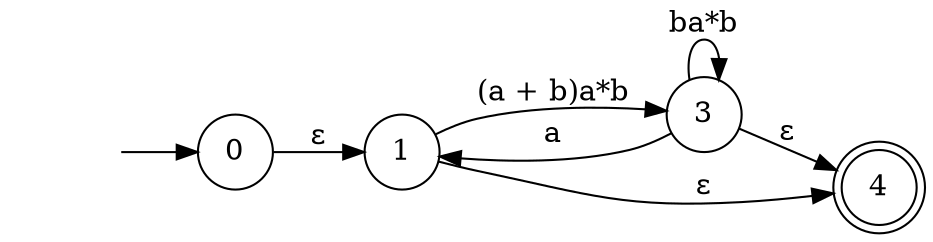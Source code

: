 digraph G {
	rankdir=LR;
	null [shape = plaintext label=""]
	0 [shape=circle];
	1 [shape=circle];
	3 [shape=circle];
	4 [shape=doublecircle];
	null -> 0
	0 -> 1 [label = "&#949;"];
	3 -> 1 [label = "a"];
	1 -> 4 [label = "&#949;"];
	3 -> 4 [label = "&#949;"];	
	1 -> 3 [label = "(a + b)a*b"];
	3 -> 3 [label = "ba*b"];
}
